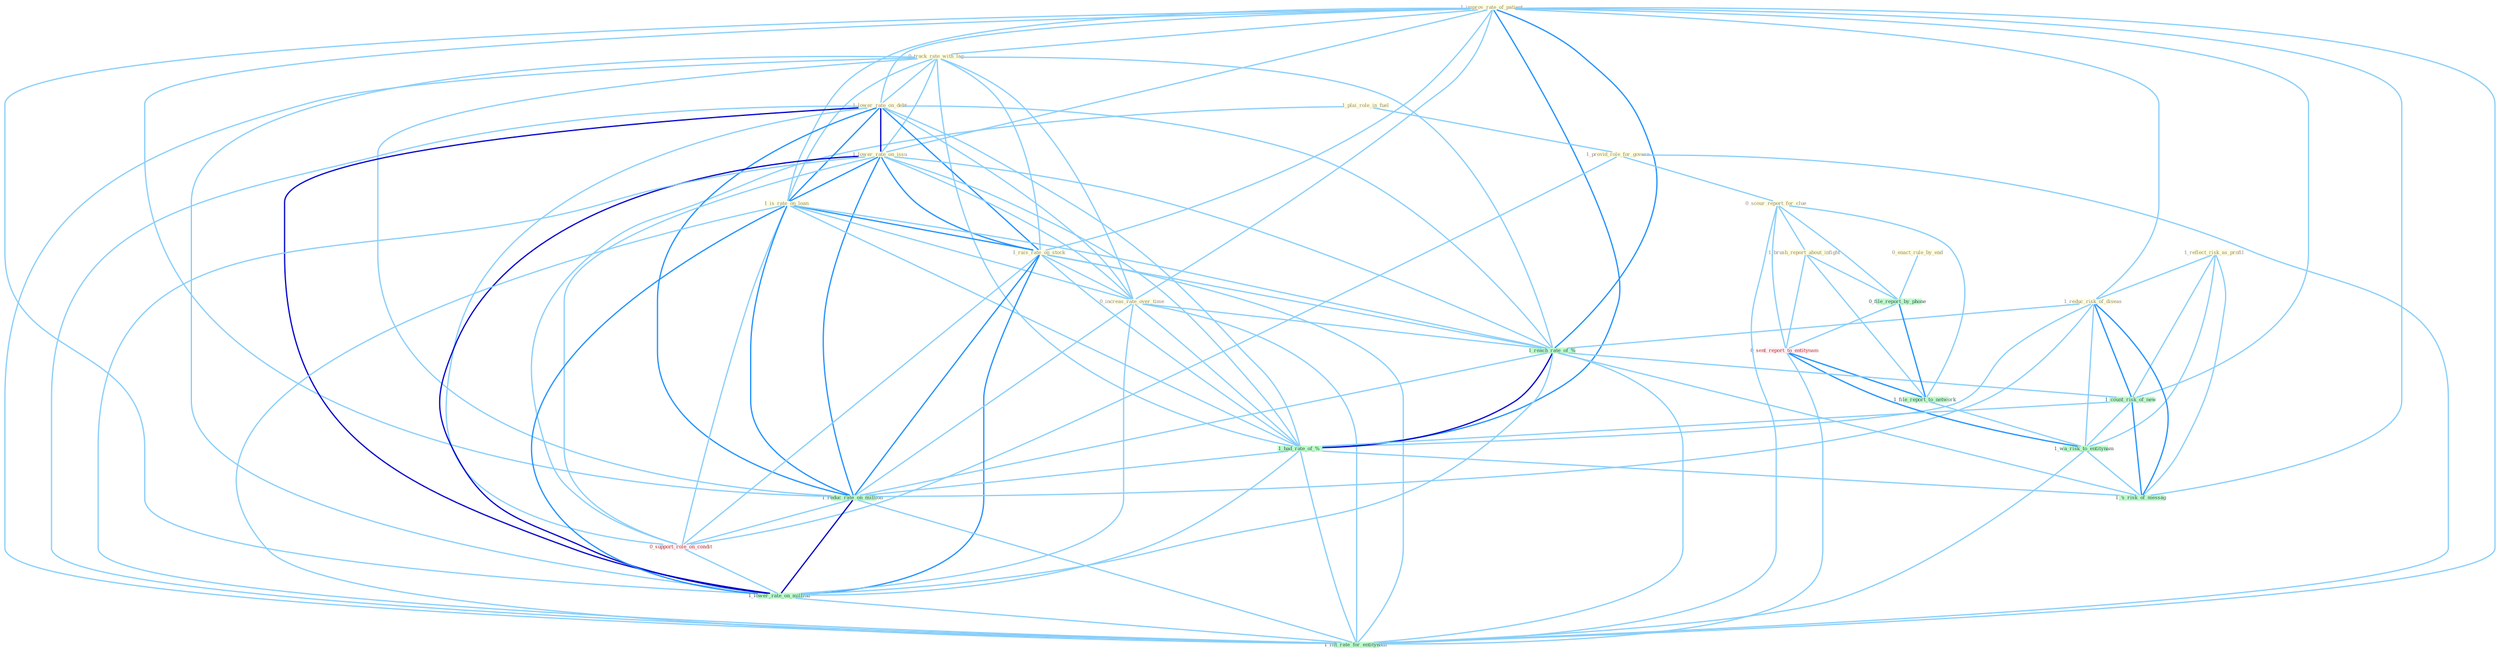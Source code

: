 Graph G{ 
    node
    [shape=polygon,style=filled,width=.5,height=.06,color="#BDFCC9",fixedsize=true,fontsize=4,
    fontcolor="#2f4f4f"];
    {node
    [color="#ffffe0", fontcolor="#8b7d6b"] "1_improv_rate_of_patient " "0_track_rate_with_lag " "0_enact_rule_by_end " "1_reflect_risk_as_profil " "1_plai_role_in_fuel " "1_provid_role_for_govern " "1_lower_rate_on_debt " "1_lower_rate_on_issu " "1_is_rate_on_loan " "0_scour_report_for_clue " "1_brush_report_about_infight " "1_rais_rate_on_stock " "1_reduc_risk_of_diseas " "0_increas_rate_over_time "}
{node [color="#fff0f5", fontcolor="#b22222"] "0_sent_report_to_entitynam " "0_support_role_on_condit "}
edge [color="#B0E2FF"];

	"1_improv_rate_of_patient " -- "0_track_rate_with_lag " [w="1", color="#87cefa" ];
	"1_improv_rate_of_patient " -- "1_lower_rate_on_debt " [w="1", color="#87cefa" ];
	"1_improv_rate_of_patient " -- "1_lower_rate_on_issu " [w="1", color="#87cefa" ];
	"1_improv_rate_of_patient " -- "1_is_rate_on_loan " [w="1", color="#87cefa" ];
	"1_improv_rate_of_patient " -- "1_rais_rate_on_stock " [w="1", color="#87cefa" ];
	"1_improv_rate_of_patient " -- "1_reduc_risk_of_diseas " [w="1", color="#87cefa" ];
	"1_improv_rate_of_patient " -- "0_increas_rate_over_time " [w="1", color="#87cefa" ];
	"1_improv_rate_of_patient " -- "1_reach_rate_of_% " [w="2", color="#1e90ff" , len=0.8];
	"1_improv_rate_of_patient " -- "1_count_risk_of_new " [w="1", color="#87cefa" ];
	"1_improv_rate_of_patient " -- "1_had_rate_of_% " [w="2", color="#1e90ff" , len=0.8];
	"1_improv_rate_of_patient " -- "1_reduc_rate_on_million " [w="1", color="#87cefa" ];
	"1_improv_rate_of_patient " -- "1_'s_risk_of_messag " [w="1", color="#87cefa" ];
	"1_improv_rate_of_patient " -- "1_lower_rate_on_million " [w="1", color="#87cefa" ];
	"1_improv_rate_of_patient " -- "1_lift_rate_for_entitynam " [w="1", color="#87cefa" ];
	"0_track_rate_with_lag " -- "1_lower_rate_on_debt " [w="1", color="#87cefa" ];
	"0_track_rate_with_lag " -- "1_lower_rate_on_issu " [w="1", color="#87cefa" ];
	"0_track_rate_with_lag " -- "1_is_rate_on_loan " [w="1", color="#87cefa" ];
	"0_track_rate_with_lag " -- "1_rais_rate_on_stock " [w="1", color="#87cefa" ];
	"0_track_rate_with_lag " -- "0_increas_rate_over_time " [w="1", color="#87cefa" ];
	"0_track_rate_with_lag " -- "1_reach_rate_of_% " [w="1", color="#87cefa" ];
	"0_track_rate_with_lag " -- "1_had_rate_of_% " [w="1", color="#87cefa" ];
	"0_track_rate_with_lag " -- "1_reduc_rate_on_million " [w="1", color="#87cefa" ];
	"0_track_rate_with_lag " -- "1_lower_rate_on_million " [w="1", color="#87cefa" ];
	"0_track_rate_with_lag " -- "1_lift_rate_for_entitynam " [w="1", color="#87cefa" ];
	"0_enact_rule_by_end " -- "0_file_report_by_phone " [w="1", color="#87cefa" ];
	"1_reflect_risk_as_profil " -- "1_reduc_risk_of_diseas " [w="1", color="#87cefa" ];
	"1_reflect_risk_as_profil " -- "1_count_risk_of_new " [w="1", color="#87cefa" ];
	"1_reflect_risk_as_profil " -- "1_wa_risk_to_entitynam " [w="1", color="#87cefa" ];
	"1_reflect_risk_as_profil " -- "1_'s_risk_of_messag " [w="1", color="#87cefa" ];
	"1_plai_role_in_fuel " -- "1_provid_role_for_govern " [w="1", color="#87cefa" ];
	"1_plai_role_in_fuel " -- "0_support_role_on_condit " [w="1", color="#87cefa" ];
	"1_provid_role_for_govern " -- "0_scour_report_for_clue " [w="1", color="#87cefa" ];
	"1_provid_role_for_govern " -- "0_support_role_on_condit " [w="1", color="#87cefa" ];
	"1_provid_role_for_govern " -- "1_lift_rate_for_entitynam " [w="1", color="#87cefa" ];
	"1_lower_rate_on_debt " -- "1_lower_rate_on_issu " [w="3", color="#0000cd" , len=0.6];
	"1_lower_rate_on_debt " -- "1_is_rate_on_loan " [w="2", color="#1e90ff" , len=0.8];
	"1_lower_rate_on_debt " -- "1_rais_rate_on_stock " [w="2", color="#1e90ff" , len=0.8];
	"1_lower_rate_on_debt " -- "0_increas_rate_over_time " [w="1", color="#87cefa" ];
	"1_lower_rate_on_debt " -- "1_reach_rate_of_% " [w="1", color="#87cefa" ];
	"1_lower_rate_on_debt " -- "1_had_rate_of_% " [w="1", color="#87cefa" ];
	"1_lower_rate_on_debt " -- "1_reduc_rate_on_million " [w="2", color="#1e90ff" , len=0.8];
	"1_lower_rate_on_debt " -- "0_support_role_on_condit " [w="1", color="#87cefa" ];
	"1_lower_rate_on_debt " -- "1_lower_rate_on_million " [w="3", color="#0000cd" , len=0.6];
	"1_lower_rate_on_debt " -- "1_lift_rate_for_entitynam " [w="1", color="#87cefa" ];
	"1_lower_rate_on_issu " -- "1_is_rate_on_loan " [w="2", color="#1e90ff" , len=0.8];
	"1_lower_rate_on_issu " -- "1_rais_rate_on_stock " [w="2", color="#1e90ff" , len=0.8];
	"1_lower_rate_on_issu " -- "0_increas_rate_over_time " [w="1", color="#87cefa" ];
	"1_lower_rate_on_issu " -- "1_reach_rate_of_% " [w="1", color="#87cefa" ];
	"1_lower_rate_on_issu " -- "1_had_rate_of_% " [w="1", color="#87cefa" ];
	"1_lower_rate_on_issu " -- "1_reduc_rate_on_million " [w="2", color="#1e90ff" , len=0.8];
	"1_lower_rate_on_issu " -- "0_support_role_on_condit " [w="1", color="#87cefa" ];
	"1_lower_rate_on_issu " -- "1_lower_rate_on_million " [w="3", color="#0000cd" , len=0.6];
	"1_lower_rate_on_issu " -- "1_lift_rate_for_entitynam " [w="1", color="#87cefa" ];
	"1_is_rate_on_loan " -- "1_rais_rate_on_stock " [w="2", color="#1e90ff" , len=0.8];
	"1_is_rate_on_loan " -- "0_increas_rate_over_time " [w="1", color="#87cefa" ];
	"1_is_rate_on_loan " -- "1_reach_rate_of_% " [w="1", color="#87cefa" ];
	"1_is_rate_on_loan " -- "1_had_rate_of_% " [w="1", color="#87cefa" ];
	"1_is_rate_on_loan " -- "1_reduc_rate_on_million " [w="2", color="#1e90ff" , len=0.8];
	"1_is_rate_on_loan " -- "0_support_role_on_condit " [w="1", color="#87cefa" ];
	"1_is_rate_on_loan " -- "1_lower_rate_on_million " [w="2", color="#1e90ff" , len=0.8];
	"1_is_rate_on_loan " -- "1_lift_rate_for_entitynam " [w="1", color="#87cefa" ];
	"0_scour_report_for_clue " -- "1_brush_report_about_infight " [w="1", color="#87cefa" ];
	"0_scour_report_for_clue " -- "0_file_report_by_phone " [w="1", color="#87cefa" ];
	"0_scour_report_for_clue " -- "0_sent_report_to_entitynam " [w="1", color="#87cefa" ];
	"0_scour_report_for_clue " -- "1_file_report_to_network " [w="1", color="#87cefa" ];
	"0_scour_report_for_clue " -- "1_lift_rate_for_entitynam " [w="1", color="#87cefa" ];
	"1_brush_report_about_infight " -- "0_file_report_by_phone " [w="1", color="#87cefa" ];
	"1_brush_report_about_infight " -- "0_sent_report_to_entitynam " [w="1", color="#87cefa" ];
	"1_brush_report_about_infight " -- "1_file_report_to_network " [w="1", color="#87cefa" ];
	"1_rais_rate_on_stock " -- "0_increas_rate_over_time " [w="1", color="#87cefa" ];
	"1_rais_rate_on_stock " -- "1_reach_rate_of_% " [w="1", color="#87cefa" ];
	"1_rais_rate_on_stock " -- "1_had_rate_of_% " [w="1", color="#87cefa" ];
	"1_rais_rate_on_stock " -- "1_reduc_rate_on_million " [w="2", color="#1e90ff" , len=0.8];
	"1_rais_rate_on_stock " -- "0_support_role_on_condit " [w="1", color="#87cefa" ];
	"1_rais_rate_on_stock " -- "1_lower_rate_on_million " [w="2", color="#1e90ff" , len=0.8];
	"1_rais_rate_on_stock " -- "1_lift_rate_for_entitynam " [w="1", color="#87cefa" ];
	"1_reduc_risk_of_diseas " -- "1_reach_rate_of_% " [w="1", color="#87cefa" ];
	"1_reduc_risk_of_diseas " -- "1_count_risk_of_new " [w="2", color="#1e90ff" , len=0.8];
	"1_reduc_risk_of_diseas " -- "1_had_rate_of_% " [w="1", color="#87cefa" ];
	"1_reduc_risk_of_diseas " -- "1_reduc_rate_on_million " [w="1", color="#87cefa" ];
	"1_reduc_risk_of_diseas " -- "1_wa_risk_to_entitynam " [w="1", color="#87cefa" ];
	"1_reduc_risk_of_diseas " -- "1_'s_risk_of_messag " [w="2", color="#1e90ff" , len=0.8];
	"0_increas_rate_over_time " -- "1_reach_rate_of_% " [w="1", color="#87cefa" ];
	"0_increas_rate_over_time " -- "1_had_rate_of_% " [w="1", color="#87cefa" ];
	"0_increas_rate_over_time " -- "1_reduc_rate_on_million " [w="1", color="#87cefa" ];
	"0_increas_rate_over_time " -- "1_lower_rate_on_million " [w="1", color="#87cefa" ];
	"0_increas_rate_over_time " -- "1_lift_rate_for_entitynam " [w="1", color="#87cefa" ];
	"1_reach_rate_of_% " -- "1_count_risk_of_new " [w="1", color="#87cefa" ];
	"1_reach_rate_of_% " -- "1_had_rate_of_% " [w="3", color="#0000cd" , len=0.6];
	"1_reach_rate_of_% " -- "1_reduc_rate_on_million " [w="1", color="#87cefa" ];
	"1_reach_rate_of_% " -- "1_'s_risk_of_messag " [w="1", color="#87cefa" ];
	"1_reach_rate_of_% " -- "1_lower_rate_on_million " [w="1", color="#87cefa" ];
	"1_reach_rate_of_% " -- "1_lift_rate_for_entitynam " [w="1", color="#87cefa" ];
	"0_file_report_by_phone " -- "0_sent_report_to_entitynam " [w="1", color="#87cefa" ];
	"0_file_report_by_phone " -- "1_file_report_to_network " [w="2", color="#1e90ff" , len=0.8];
	"1_count_risk_of_new " -- "1_had_rate_of_% " [w="1", color="#87cefa" ];
	"1_count_risk_of_new " -- "1_wa_risk_to_entitynam " [w="1", color="#87cefa" ];
	"1_count_risk_of_new " -- "1_'s_risk_of_messag " [w="2", color="#1e90ff" , len=0.8];
	"1_had_rate_of_% " -- "1_reduc_rate_on_million " [w="1", color="#87cefa" ];
	"1_had_rate_of_% " -- "1_'s_risk_of_messag " [w="1", color="#87cefa" ];
	"1_had_rate_of_% " -- "1_lower_rate_on_million " [w="1", color="#87cefa" ];
	"1_had_rate_of_% " -- "1_lift_rate_for_entitynam " [w="1", color="#87cefa" ];
	"0_sent_report_to_entitynam " -- "1_file_report_to_network " [w="2", color="#1e90ff" , len=0.8];
	"0_sent_report_to_entitynam " -- "1_wa_risk_to_entitynam " [w="2", color="#1e90ff" , len=0.8];
	"0_sent_report_to_entitynam " -- "1_lift_rate_for_entitynam " [w="1", color="#87cefa" ];
	"1_file_report_to_network " -- "1_wa_risk_to_entitynam " [w="1", color="#87cefa" ];
	"1_reduc_rate_on_million " -- "0_support_role_on_condit " [w="1", color="#87cefa" ];
	"1_reduc_rate_on_million " -- "1_lower_rate_on_million " [w="3", color="#0000cd" , len=0.6];
	"1_reduc_rate_on_million " -- "1_lift_rate_for_entitynam " [w="1", color="#87cefa" ];
	"1_wa_risk_to_entitynam " -- "1_'s_risk_of_messag " [w="1", color="#87cefa" ];
	"1_wa_risk_to_entitynam " -- "1_lift_rate_for_entitynam " [w="1", color="#87cefa" ];
	"0_support_role_on_condit " -- "1_lower_rate_on_million " [w="1", color="#87cefa" ];
	"1_lower_rate_on_million " -- "1_lift_rate_for_entitynam " [w="1", color="#87cefa" ];
}